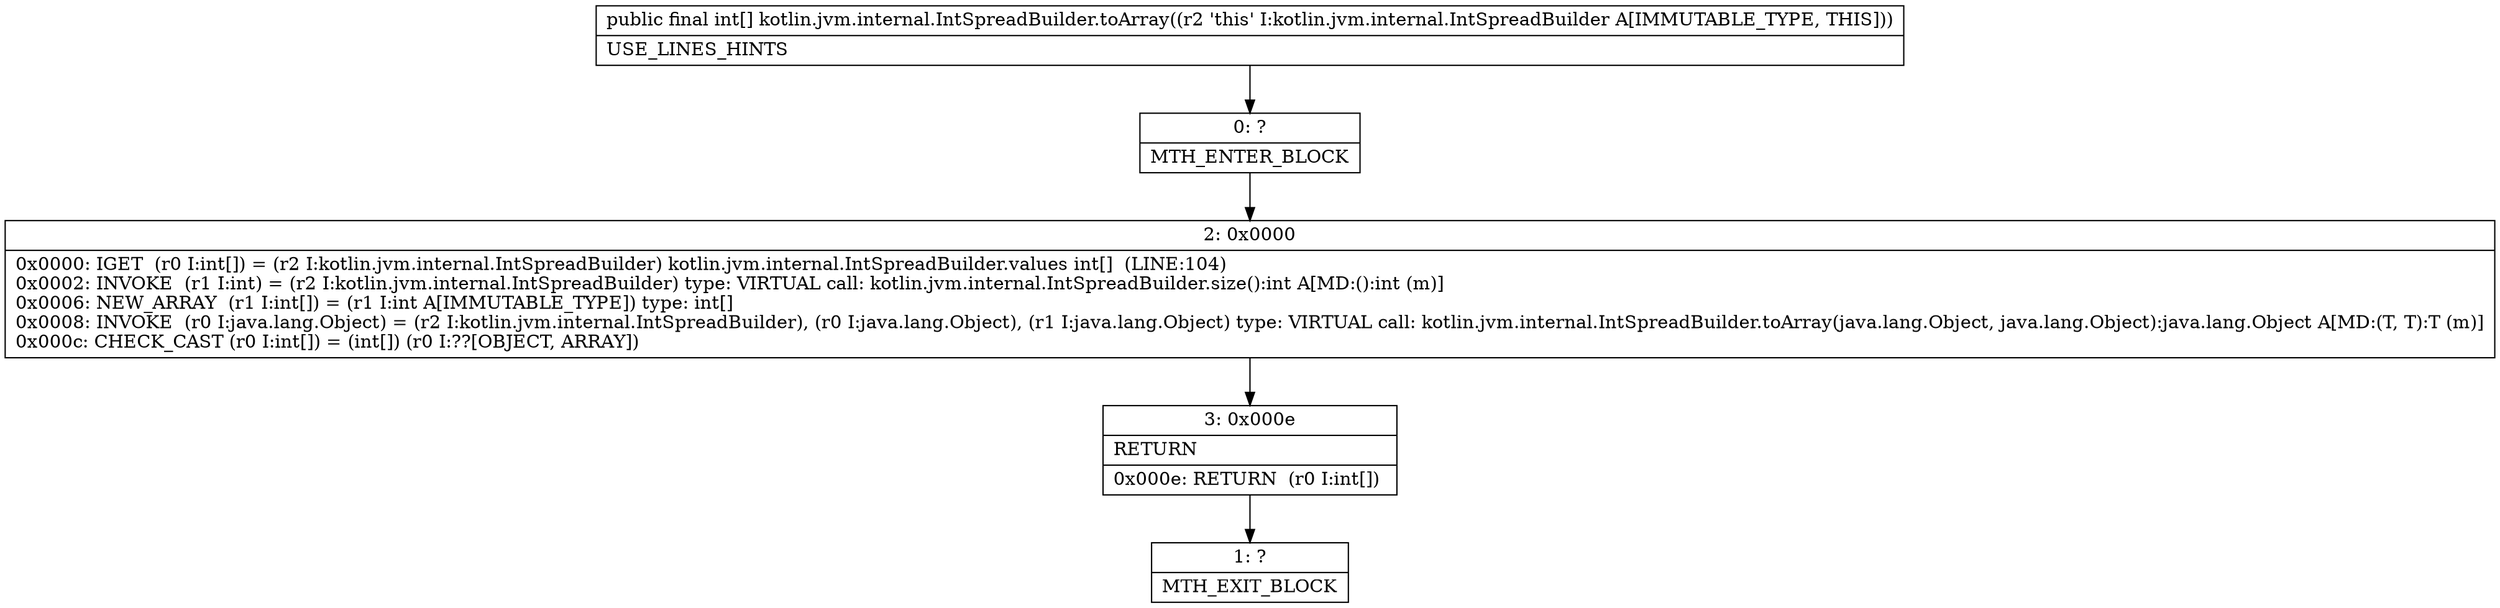 digraph "CFG forkotlin.jvm.internal.IntSpreadBuilder.toArray()[I" {
Node_0 [shape=record,label="{0\:\ ?|MTH_ENTER_BLOCK\l}"];
Node_2 [shape=record,label="{2\:\ 0x0000|0x0000: IGET  (r0 I:int[]) = (r2 I:kotlin.jvm.internal.IntSpreadBuilder) kotlin.jvm.internal.IntSpreadBuilder.values int[]  (LINE:104)\l0x0002: INVOKE  (r1 I:int) = (r2 I:kotlin.jvm.internal.IntSpreadBuilder) type: VIRTUAL call: kotlin.jvm.internal.IntSpreadBuilder.size():int A[MD:():int (m)]\l0x0006: NEW_ARRAY  (r1 I:int[]) = (r1 I:int A[IMMUTABLE_TYPE]) type: int[] \l0x0008: INVOKE  (r0 I:java.lang.Object) = (r2 I:kotlin.jvm.internal.IntSpreadBuilder), (r0 I:java.lang.Object), (r1 I:java.lang.Object) type: VIRTUAL call: kotlin.jvm.internal.IntSpreadBuilder.toArray(java.lang.Object, java.lang.Object):java.lang.Object A[MD:(T, T):T (m)]\l0x000c: CHECK_CAST (r0 I:int[]) = (int[]) (r0 I:??[OBJECT, ARRAY]) \l}"];
Node_3 [shape=record,label="{3\:\ 0x000e|RETURN\l|0x000e: RETURN  (r0 I:int[]) \l}"];
Node_1 [shape=record,label="{1\:\ ?|MTH_EXIT_BLOCK\l}"];
MethodNode[shape=record,label="{public final int[] kotlin.jvm.internal.IntSpreadBuilder.toArray((r2 'this' I:kotlin.jvm.internal.IntSpreadBuilder A[IMMUTABLE_TYPE, THIS]))  | USE_LINES_HINTS\l}"];
MethodNode -> Node_0;Node_0 -> Node_2;
Node_2 -> Node_3;
Node_3 -> Node_1;
}

